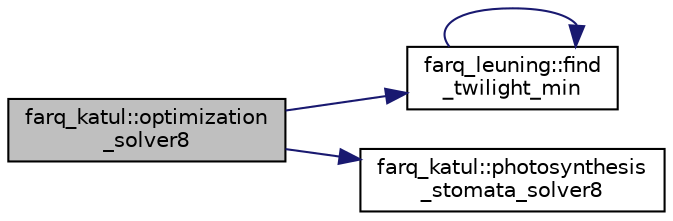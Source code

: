 digraph "farq_katul::optimization_solver8"
{
 // LATEX_PDF_SIZE
  edge [fontname="Helvetica",fontsize="10",labelfontname="Helvetica",labelfontsize="10"];
  node [fontname="Helvetica",fontsize="10",shape=record];
  rankdir="LR";
  Node1 [label="farq_katul::optimization\l_solver8",height=0.2,width=0.4,color="black", fillcolor="grey75", style="filled", fontcolor="black",tooltip="Solver for the stomatal optimization problem."];
  Node1 -> Node2 [color="midnightblue",fontsize="10",style="solid",fontname="Helvetica"];
  Node2 [label="farq_leuning::find\l_twilight_min",height=0.2,width=0.4,color="black", fillcolor="white", style="filled",URL="$namespacefarq__leuning.html#aefbf45f078479166e415cfd195ef9ddb",tooltip=" "];
  Node2 -> Node2 [color="midnightblue",fontsize="10",style="solid",fontname="Helvetica"];
  Node1 -> Node3 [color="midnightblue",fontsize="10",style="solid",fontname="Helvetica"];
  Node3 [label="farq_katul::photosynthesis\l_stomata_solver8",height=0.2,width=0.4,color="black", fillcolor="white", style="filled",URL="$namespacefarq__katul.html#a0be2fbc25a068c35a85fafc9af998817",tooltip="Solver for photosynthesis and its derivatives wrt. gsc."];
}
